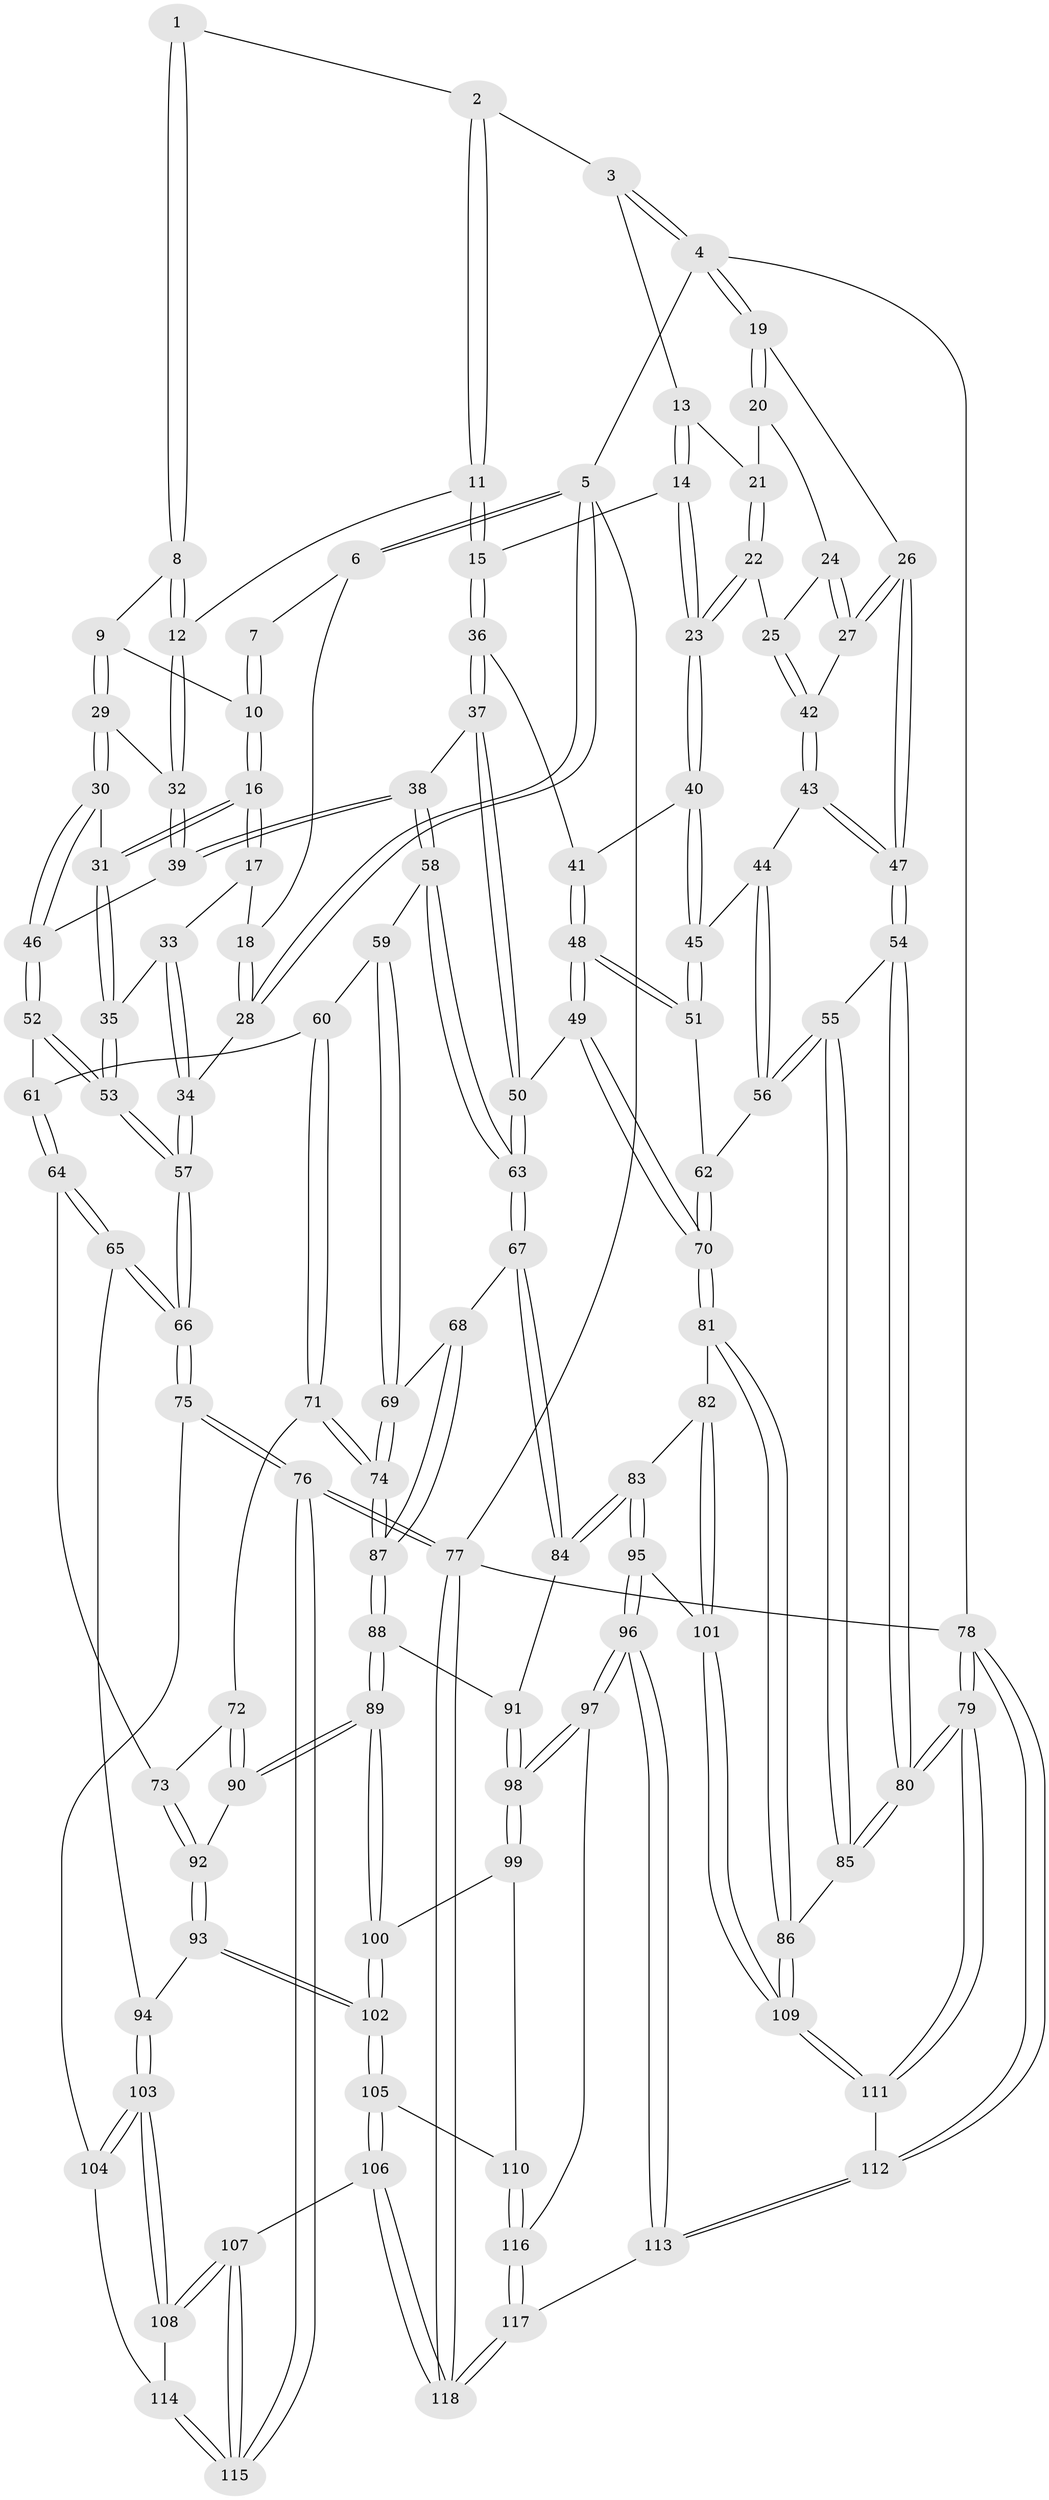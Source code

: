 // Generated by graph-tools (version 1.1) at 2025/11/02/27/25 16:11:59]
// undirected, 118 vertices, 292 edges
graph export_dot {
graph [start="1"]
  node [color=gray90,style=filled];
  1 [pos="+0.22957986194656918+0"];
  2 [pos="+0.5779896454021185+0"];
  3 [pos="+0.8524915474371778+0"];
  4 [pos="+1+0"];
  5 [pos="+0+0"];
  6 [pos="+0+0"];
  7 [pos="+0.0766204782971647+0"];
  8 [pos="+0.31900044090516433+0.10764272832559185"];
  9 [pos="+0.2707463871188967+0.12369664090381778"];
  10 [pos="+0.20559827047646803+0.13097178427808706"];
  11 [pos="+0.5350873458218767+0.10172657146789535"];
  12 [pos="+0.4141647790908513+0.14716902283968505"];
  13 [pos="+0.788500609962961+0.07030269069052787"];
  14 [pos="+0.6854397011143462+0.14644645992856367"];
  15 [pos="+0.5694231582563659+0.13639647324045034"];
  16 [pos="+0.15011641264930148+0.16450883738888905"];
  17 [pos="+0.11798054793493398+0.1534710686474731"];
  18 [pos="+0.10404333752885823+0.1352614163431249"];
  19 [pos="+1+0"];
  20 [pos="+0.9315558307940894+0.10488620230569858"];
  21 [pos="+0.8301987271730918+0.1138411762912344"];
  22 [pos="+0.8263413730455784+0.22687443840310548"];
  23 [pos="+0.7929978236187089+0.23993261671010696"];
  24 [pos="+0.9107805586391498+0.16301983579228493"];
  25 [pos="+0.841642809365034+0.22851563686644483"];
  26 [pos="+1+0.2255985866482416"];
  27 [pos="+0.9915910723010217+0.24790429855983148"];
  28 [pos="+0+0.019579484548737293"];
  29 [pos="+0.2583388652207445+0.27881702999886443"];
  30 [pos="+0.23215119369217513+0.3047042093123584"];
  31 [pos="+0.16660785024879232+0.26481638479524067"];
  32 [pos="+0.39336915167226655+0.2154630838087779"];
  33 [pos="+0.05078763944066434+0.19892844610581834"];
  34 [pos="+0+0.23602682591724658"];
  35 [pos="+0.06094623403420148+0.34390700287196946"];
  36 [pos="+0.5890944967132786+0.26044943173767193"];
  37 [pos="+0.5797667897364805+0.2950616165375013"];
  38 [pos="+0.4277512281385153+0.3979547274470068"];
  39 [pos="+0.40507097186189783+0.3591652208690765"];
  40 [pos="+0.767454375773993+0.3003196829069695"];
  41 [pos="+0.676776437105513+0.28800353448048577"];
  42 [pos="+0.912139220605689+0.2738984127489848"];
  43 [pos="+0.906741796587181+0.32719196695782604"];
  44 [pos="+0.8889937292064197+0.3577747174208158"];
  45 [pos="+0.777868582972274+0.3865472354374635"];
  46 [pos="+0.24094220813656891+0.32869599000808725"];
  47 [pos="+1+0.43849157609689693"];
  48 [pos="+0.688088963057953+0.4683424161654069"];
  49 [pos="+0.6790604246026055+0.47533083875053384"];
  50 [pos="+0.6692081334931218+0.47544749848130274"];
  51 [pos="+0.7657156213926137+0.41507733248997875"];
  52 [pos="+0.2140430609225587+0.4390918695415456"];
  53 [pos="+0+0.4424274089942539"];
  54 [pos="+1+0.4766011821005674"];
  55 [pos="+1+0.5014621936836212"];
  56 [pos="+0.9867151181861016+0.4938030733233149"];
  57 [pos="+0+0.51537277284744"];
  58 [pos="+0.427288739471748+0.424224293925446"];
  59 [pos="+0.40025300372396105+0.44935963749337343"];
  60 [pos="+0.32439348938388984+0.4778036438488342"];
  61 [pos="+0.22012779116895256+0.44511461489413723"];
  62 [pos="+0.8869279619049213+0.4914588212394005"];
  63 [pos="+0.5836026528044467+0.5212093595533603"];
  64 [pos="+0.19302409852850183+0.6464158683560864"];
  65 [pos="+0.17045708500919673+0.6565443014969922"];
  66 [pos="+0+0.5943051291265536"];
  67 [pos="+0.5628431145372345+0.5925512423368681"];
  68 [pos="+0.4635365344798577+0.6024267652030353"];
  69 [pos="+0.4085937459283377+0.5366435069099453"];
  70 [pos="+0.7821782412989634+0.6198404516864633"];
  71 [pos="+0.2972436261283884+0.6127741972705013"];
  72 [pos="+0.2840996889755467+0.618318557117056"];
  73 [pos="+0.2179020392402315+0.6453190741260454"];
  74 [pos="+0.3619824160209821+0.6351419716278065"];
  75 [pos="+0+0.6219706894602152"];
  76 [pos="+0+1"];
  77 [pos="+0+1"];
  78 [pos="+1+1"];
  79 [pos="+1+1"];
  80 [pos="+1+0.800326911262862"];
  81 [pos="+0.8104330632302285+0.735192040469697"];
  82 [pos="+0.7450530739823094+0.727178546336948"];
  83 [pos="+0.6002598082521411+0.6924483294990146"];
  84 [pos="+0.5762440266969081+0.6715880824429151"];
  85 [pos="+0.8290189436087962+0.7464793638623047"];
  86 [pos="+0.8243127361383896+0.7477201306532761"];
  87 [pos="+0.3872126539054956+0.6571506828768651"];
  88 [pos="+0.40690550664773667+0.7234125383902068"];
  89 [pos="+0.38475570407036985+0.773517037509239"];
  90 [pos="+0.3533772092633933+0.7736031815884162"];
  91 [pos="+0.5222700969507634+0.7024659831038544"];
  92 [pos="+0.33849601978593463+0.7738221763841322"];
  93 [pos="+0.27154943139833426+0.811087170109356"];
  94 [pos="+0.19786297371145234+0.8039547128546037"];
  95 [pos="+0.5724603045889823+0.8560003741418812"];
  96 [pos="+0.5225699608608851+0.9006223819038356"];
  97 [pos="+0.515968937464968+0.8962233910846744"];
  98 [pos="+0.4948174279790788+0.8751333984692834"];
  99 [pos="+0.41234215637247246+0.825364096039657"];
  100 [pos="+0.40810589604351716+0.8205328706631025"];
  101 [pos="+0.5755870730210357+0.855596520022172"];
  102 [pos="+0.29559375443855757+0.8972762511537393"];
  103 [pos="+0.14882648305577337+0.8725273181964726"];
  104 [pos="+0.05257185823489756+0.8238246762219104"];
  105 [pos="+0.29268514929584954+0.9111956355689234"];
  106 [pos="+0.2042433918788871+0.9791101104725467"];
  107 [pos="+0.16182765801469298+0.924325661737758"];
  108 [pos="+0.15444447080801346+0.9056524341123405"];
  109 [pos="+0.8005192898407401+0.8663008596004224"];
  110 [pos="+0.35620744381867125+0.9347555583128276"];
  111 [pos="+0.8008275075628318+0.8706356860891798"];
  112 [pos="+0.6663006969917444+1"];
  113 [pos="+0.6038698277256381+1"];
  114 [pos="+0.02428447501463412+0.931898975024013"];
  115 [pos="+0+1"];
  116 [pos="+0.36721690635085935+0.953280884262293"];
  117 [pos="+0.37157733527971043+1"];
  118 [pos="+0.24953698549166986+1"];
  1 -- 2;
  1 -- 8;
  1 -- 8;
  2 -- 3;
  2 -- 11;
  2 -- 11;
  3 -- 4;
  3 -- 4;
  3 -- 13;
  4 -- 5;
  4 -- 19;
  4 -- 19;
  4 -- 78;
  5 -- 6;
  5 -- 6;
  5 -- 28;
  5 -- 28;
  5 -- 77;
  6 -- 7;
  6 -- 18;
  7 -- 10;
  7 -- 10;
  8 -- 9;
  8 -- 12;
  8 -- 12;
  9 -- 10;
  9 -- 29;
  9 -- 29;
  10 -- 16;
  10 -- 16;
  11 -- 12;
  11 -- 15;
  11 -- 15;
  12 -- 32;
  12 -- 32;
  13 -- 14;
  13 -- 14;
  13 -- 21;
  14 -- 15;
  14 -- 23;
  14 -- 23;
  15 -- 36;
  15 -- 36;
  16 -- 17;
  16 -- 17;
  16 -- 31;
  16 -- 31;
  17 -- 18;
  17 -- 33;
  18 -- 28;
  18 -- 28;
  19 -- 20;
  19 -- 20;
  19 -- 26;
  20 -- 21;
  20 -- 24;
  21 -- 22;
  21 -- 22;
  22 -- 23;
  22 -- 23;
  22 -- 25;
  23 -- 40;
  23 -- 40;
  24 -- 25;
  24 -- 27;
  24 -- 27;
  25 -- 42;
  25 -- 42;
  26 -- 27;
  26 -- 27;
  26 -- 47;
  26 -- 47;
  27 -- 42;
  28 -- 34;
  29 -- 30;
  29 -- 30;
  29 -- 32;
  30 -- 31;
  30 -- 46;
  30 -- 46;
  31 -- 35;
  31 -- 35;
  32 -- 39;
  32 -- 39;
  33 -- 34;
  33 -- 34;
  33 -- 35;
  34 -- 57;
  34 -- 57;
  35 -- 53;
  35 -- 53;
  36 -- 37;
  36 -- 37;
  36 -- 41;
  37 -- 38;
  37 -- 50;
  37 -- 50;
  38 -- 39;
  38 -- 39;
  38 -- 58;
  38 -- 58;
  39 -- 46;
  40 -- 41;
  40 -- 45;
  40 -- 45;
  41 -- 48;
  41 -- 48;
  42 -- 43;
  42 -- 43;
  43 -- 44;
  43 -- 47;
  43 -- 47;
  44 -- 45;
  44 -- 56;
  44 -- 56;
  45 -- 51;
  45 -- 51;
  46 -- 52;
  46 -- 52;
  47 -- 54;
  47 -- 54;
  48 -- 49;
  48 -- 49;
  48 -- 51;
  48 -- 51;
  49 -- 50;
  49 -- 70;
  49 -- 70;
  50 -- 63;
  50 -- 63;
  51 -- 62;
  52 -- 53;
  52 -- 53;
  52 -- 61;
  53 -- 57;
  53 -- 57;
  54 -- 55;
  54 -- 80;
  54 -- 80;
  55 -- 56;
  55 -- 56;
  55 -- 85;
  55 -- 85;
  56 -- 62;
  57 -- 66;
  57 -- 66;
  58 -- 59;
  58 -- 63;
  58 -- 63;
  59 -- 60;
  59 -- 69;
  59 -- 69;
  60 -- 61;
  60 -- 71;
  60 -- 71;
  61 -- 64;
  61 -- 64;
  62 -- 70;
  62 -- 70;
  63 -- 67;
  63 -- 67;
  64 -- 65;
  64 -- 65;
  64 -- 73;
  65 -- 66;
  65 -- 66;
  65 -- 94;
  66 -- 75;
  66 -- 75;
  67 -- 68;
  67 -- 84;
  67 -- 84;
  68 -- 69;
  68 -- 87;
  68 -- 87;
  69 -- 74;
  69 -- 74;
  70 -- 81;
  70 -- 81;
  71 -- 72;
  71 -- 74;
  71 -- 74;
  72 -- 73;
  72 -- 90;
  72 -- 90;
  73 -- 92;
  73 -- 92;
  74 -- 87;
  74 -- 87;
  75 -- 76;
  75 -- 76;
  75 -- 104;
  76 -- 77;
  76 -- 77;
  76 -- 115;
  76 -- 115;
  77 -- 118;
  77 -- 118;
  77 -- 78;
  78 -- 79;
  78 -- 79;
  78 -- 112;
  78 -- 112;
  79 -- 80;
  79 -- 80;
  79 -- 111;
  79 -- 111;
  80 -- 85;
  80 -- 85;
  81 -- 82;
  81 -- 86;
  81 -- 86;
  82 -- 83;
  82 -- 101;
  82 -- 101;
  83 -- 84;
  83 -- 84;
  83 -- 95;
  83 -- 95;
  84 -- 91;
  85 -- 86;
  86 -- 109;
  86 -- 109;
  87 -- 88;
  87 -- 88;
  88 -- 89;
  88 -- 89;
  88 -- 91;
  89 -- 90;
  89 -- 90;
  89 -- 100;
  89 -- 100;
  90 -- 92;
  91 -- 98;
  91 -- 98;
  92 -- 93;
  92 -- 93;
  93 -- 94;
  93 -- 102;
  93 -- 102;
  94 -- 103;
  94 -- 103;
  95 -- 96;
  95 -- 96;
  95 -- 101;
  96 -- 97;
  96 -- 97;
  96 -- 113;
  96 -- 113;
  97 -- 98;
  97 -- 98;
  97 -- 116;
  98 -- 99;
  98 -- 99;
  99 -- 100;
  99 -- 110;
  100 -- 102;
  100 -- 102;
  101 -- 109;
  101 -- 109;
  102 -- 105;
  102 -- 105;
  103 -- 104;
  103 -- 104;
  103 -- 108;
  103 -- 108;
  104 -- 114;
  105 -- 106;
  105 -- 106;
  105 -- 110;
  106 -- 107;
  106 -- 118;
  106 -- 118;
  107 -- 108;
  107 -- 108;
  107 -- 115;
  107 -- 115;
  108 -- 114;
  109 -- 111;
  109 -- 111;
  110 -- 116;
  110 -- 116;
  111 -- 112;
  112 -- 113;
  112 -- 113;
  113 -- 117;
  114 -- 115;
  114 -- 115;
  116 -- 117;
  116 -- 117;
  117 -- 118;
  117 -- 118;
}
